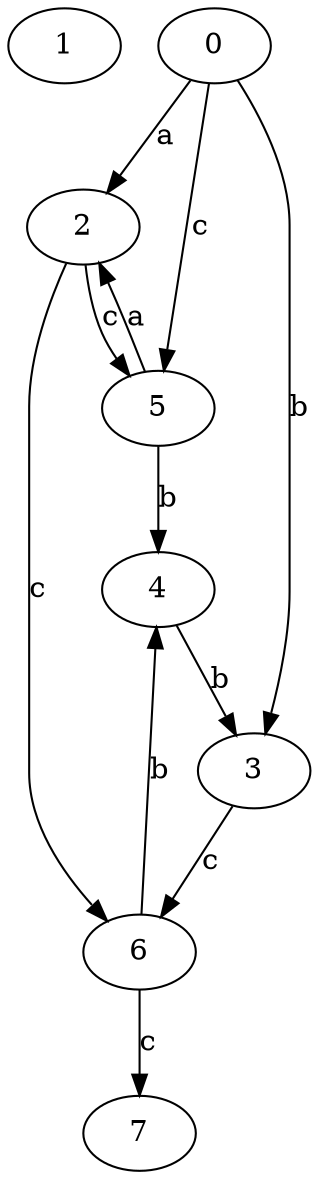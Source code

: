 strict digraph  {
1;
2;
3;
0;
4;
5;
6;
7;
2 -> 5  [label=c];
2 -> 6  [label=c];
3 -> 6  [label=c];
0 -> 2  [label=a];
0 -> 3  [label=b];
0 -> 5  [label=c];
4 -> 3  [label=b];
5 -> 2  [label=a];
5 -> 4  [label=b];
6 -> 4  [label=b];
6 -> 7  [label=c];
}
